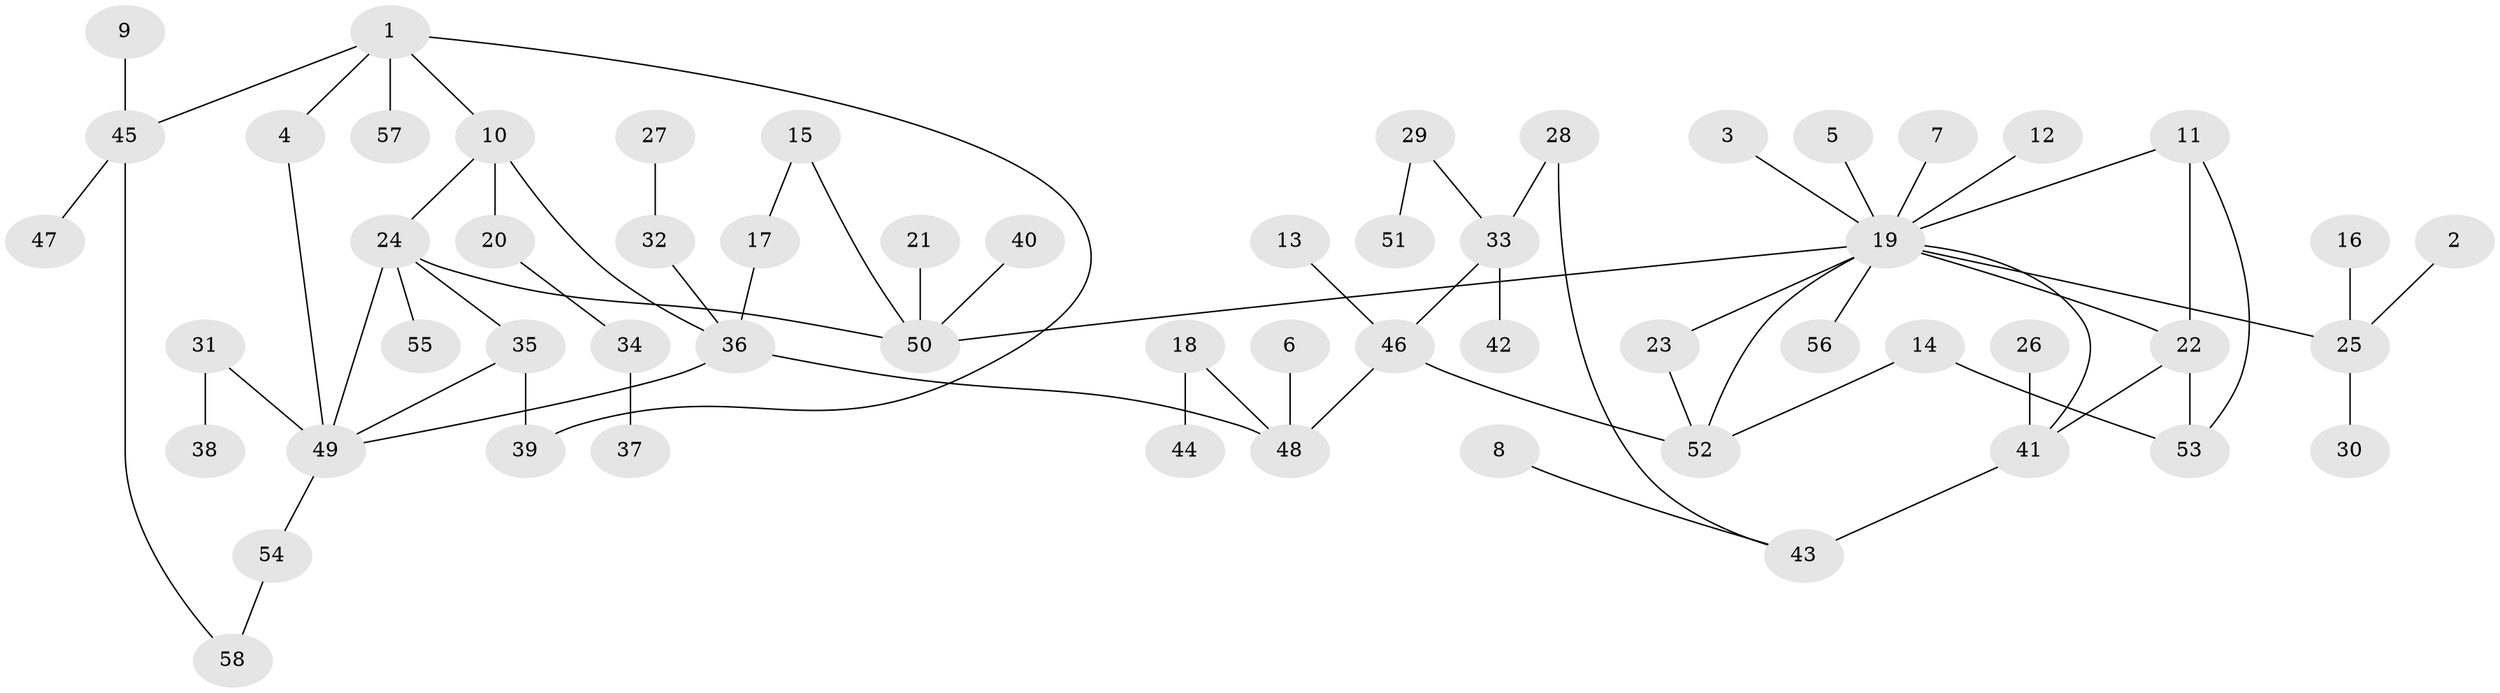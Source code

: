 // original degree distribution, {4: 0.06086956521739131, 5: 0.043478260869565216, 6: 0.034782608695652174, 12: 0.008695652173913044, 1: 0.4260869565217391, 3: 0.19130434782608696, 2: 0.23478260869565218}
// Generated by graph-tools (version 1.1) at 2025/25/03/09/25 03:25:34]
// undirected, 58 vertices, 70 edges
graph export_dot {
graph [start="1"]
  node [color=gray90,style=filled];
  1;
  2;
  3;
  4;
  5;
  6;
  7;
  8;
  9;
  10;
  11;
  12;
  13;
  14;
  15;
  16;
  17;
  18;
  19;
  20;
  21;
  22;
  23;
  24;
  25;
  26;
  27;
  28;
  29;
  30;
  31;
  32;
  33;
  34;
  35;
  36;
  37;
  38;
  39;
  40;
  41;
  42;
  43;
  44;
  45;
  46;
  47;
  48;
  49;
  50;
  51;
  52;
  53;
  54;
  55;
  56;
  57;
  58;
  1 -- 4 [weight=1.0];
  1 -- 10 [weight=1.0];
  1 -- 39 [weight=1.0];
  1 -- 45 [weight=1.0];
  1 -- 57 [weight=1.0];
  2 -- 25 [weight=1.0];
  3 -- 19 [weight=1.0];
  4 -- 49 [weight=1.0];
  5 -- 19 [weight=1.0];
  6 -- 48 [weight=1.0];
  7 -- 19 [weight=1.0];
  8 -- 43 [weight=1.0];
  9 -- 45 [weight=1.0];
  10 -- 20 [weight=1.0];
  10 -- 24 [weight=1.0];
  10 -- 36 [weight=1.0];
  11 -- 19 [weight=1.0];
  11 -- 22 [weight=1.0];
  11 -- 53 [weight=1.0];
  12 -- 19 [weight=1.0];
  13 -- 46 [weight=1.0];
  14 -- 52 [weight=1.0];
  14 -- 53 [weight=1.0];
  15 -- 17 [weight=1.0];
  15 -- 50 [weight=1.0];
  16 -- 25 [weight=1.0];
  17 -- 36 [weight=1.0];
  18 -- 44 [weight=1.0];
  18 -- 48 [weight=1.0];
  19 -- 22 [weight=1.0];
  19 -- 23 [weight=1.0];
  19 -- 25 [weight=1.0];
  19 -- 41 [weight=1.0];
  19 -- 50 [weight=1.0];
  19 -- 52 [weight=1.0];
  19 -- 56 [weight=1.0];
  20 -- 34 [weight=1.0];
  21 -- 50 [weight=1.0];
  22 -- 41 [weight=1.0];
  22 -- 53 [weight=1.0];
  23 -- 52 [weight=1.0];
  24 -- 35 [weight=1.0];
  24 -- 49 [weight=1.0];
  24 -- 50 [weight=1.0];
  24 -- 55 [weight=1.0];
  25 -- 30 [weight=1.0];
  26 -- 41 [weight=1.0];
  27 -- 32 [weight=1.0];
  28 -- 33 [weight=1.0];
  28 -- 43 [weight=1.0];
  29 -- 33 [weight=1.0];
  29 -- 51 [weight=1.0];
  31 -- 38 [weight=1.0];
  31 -- 49 [weight=1.0];
  32 -- 36 [weight=1.0];
  33 -- 42 [weight=1.0];
  33 -- 46 [weight=2.0];
  34 -- 37 [weight=1.0];
  35 -- 39 [weight=1.0];
  35 -- 49 [weight=1.0];
  36 -- 48 [weight=1.0];
  36 -- 49 [weight=1.0];
  40 -- 50 [weight=1.0];
  41 -- 43 [weight=2.0];
  45 -- 47 [weight=1.0];
  45 -- 58 [weight=1.0];
  46 -- 48 [weight=1.0];
  46 -- 52 [weight=1.0];
  49 -- 54 [weight=1.0];
  54 -- 58 [weight=1.0];
}
